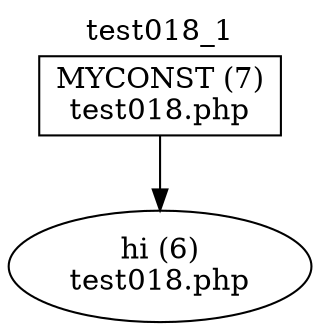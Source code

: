 digraph cfg {
  label="test018_1";
  labelloc=t;
  n1 [shape=box, label="MYCONST (7)\ntest018.php"];
  n2 [shape=ellipse, label="hi (6)\ntest018.php"];
  n1 -> n2;
}
